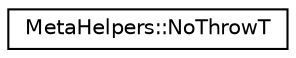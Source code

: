digraph "Graphical Class Hierarchy"
{
  edge [fontname="Helvetica",fontsize="10",labelfontname="Helvetica",labelfontsize="10"];
  node [fontname="Helvetica",fontsize="10",shape=record];
  rankdir="LR";
  Node0 [label="MetaHelpers::NoThrowT",height=0.2,width=0.4,color="black", fillcolor="white", style="filled",URL="$struct_meta_helpers_1_1_no_throw_t.html"];
}
